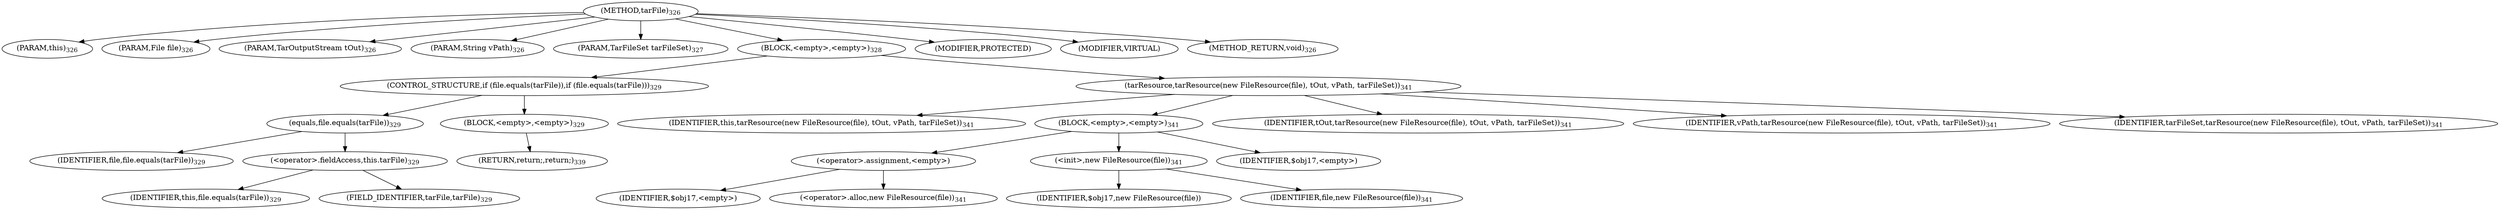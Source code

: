 digraph "tarFile" {  
"647" [label = <(METHOD,tarFile)<SUB>326</SUB>> ]
"38" [label = <(PARAM,this)<SUB>326</SUB>> ]
"648" [label = <(PARAM,File file)<SUB>326</SUB>> ]
"649" [label = <(PARAM,TarOutputStream tOut)<SUB>326</SUB>> ]
"650" [label = <(PARAM,String vPath)<SUB>326</SUB>> ]
"651" [label = <(PARAM,TarFileSet tarFileSet)<SUB>327</SUB>> ]
"652" [label = <(BLOCK,&lt;empty&gt;,&lt;empty&gt;)<SUB>328</SUB>> ]
"653" [label = <(CONTROL_STRUCTURE,if (file.equals(tarFile)),if (file.equals(tarFile)))<SUB>329</SUB>> ]
"654" [label = <(equals,file.equals(tarFile))<SUB>329</SUB>> ]
"655" [label = <(IDENTIFIER,file,file.equals(tarFile))<SUB>329</SUB>> ]
"656" [label = <(&lt;operator&gt;.fieldAccess,this.tarFile)<SUB>329</SUB>> ]
"657" [label = <(IDENTIFIER,this,file.equals(tarFile))<SUB>329</SUB>> ]
"658" [label = <(FIELD_IDENTIFIER,tarFile,tarFile)<SUB>329</SUB>> ]
"659" [label = <(BLOCK,&lt;empty&gt;,&lt;empty&gt;)<SUB>329</SUB>> ]
"660" [label = <(RETURN,return;,return;)<SUB>339</SUB>> ]
"661" [label = <(tarResource,tarResource(new FileResource(file), tOut, vPath, tarFileSet))<SUB>341</SUB>> ]
"37" [label = <(IDENTIFIER,this,tarResource(new FileResource(file), tOut, vPath, tarFileSet))<SUB>341</SUB>> ]
"662" [label = <(BLOCK,&lt;empty&gt;,&lt;empty&gt;)<SUB>341</SUB>> ]
"663" [label = <(&lt;operator&gt;.assignment,&lt;empty&gt;)> ]
"664" [label = <(IDENTIFIER,$obj17,&lt;empty&gt;)> ]
"665" [label = <(&lt;operator&gt;.alloc,new FileResource(file))<SUB>341</SUB>> ]
"666" [label = <(&lt;init&gt;,new FileResource(file))<SUB>341</SUB>> ]
"667" [label = <(IDENTIFIER,$obj17,new FileResource(file))> ]
"668" [label = <(IDENTIFIER,file,new FileResource(file))<SUB>341</SUB>> ]
"669" [label = <(IDENTIFIER,$obj17,&lt;empty&gt;)> ]
"670" [label = <(IDENTIFIER,tOut,tarResource(new FileResource(file), tOut, vPath, tarFileSet))<SUB>341</SUB>> ]
"671" [label = <(IDENTIFIER,vPath,tarResource(new FileResource(file), tOut, vPath, tarFileSet))<SUB>341</SUB>> ]
"672" [label = <(IDENTIFIER,tarFileSet,tarResource(new FileResource(file), tOut, vPath, tarFileSet))<SUB>341</SUB>> ]
"673" [label = <(MODIFIER,PROTECTED)> ]
"674" [label = <(MODIFIER,VIRTUAL)> ]
"675" [label = <(METHOD_RETURN,void)<SUB>326</SUB>> ]
  "647" -> "38" 
  "647" -> "648" 
  "647" -> "649" 
  "647" -> "650" 
  "647" -> "651" 
  "647" -> "652" 
  "647" -> "673" 
  "647" -> "674" 
  "647" -> "675" 
  "652" -> "653" 
  "652" -> "661" 
  "653" -> "654" 
  "653" -> "659" 
  "654" -> "655" 
  "654" -> "656" 
  "656" -> "657" 
  "656" -> "658" 
  "659" -> "660" 
  "661" -> "37" 
  "661" -> "662" 
  "661" -> "670" 
  "661" -> "671" 
  "661" -> "672" 
  "662" -> "663" 
  "662" -> "666" 
  "662" -> "669" 
  "663" -> "664" 
  "663" -> "665" 
  "666" -> "667" 
  "666" -> "668" 
}
